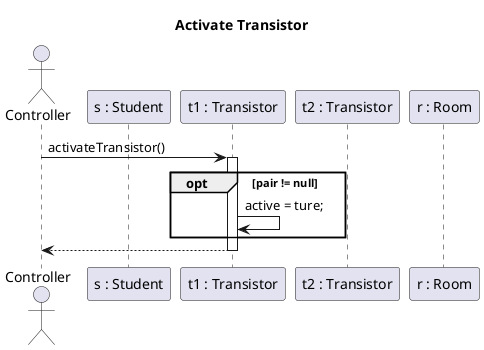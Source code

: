 @startuml activate_transistor
title Activate Transistor

actor Controller as c order 10
participant "t1 : Transistor" as Transistor order 30
participant "s : Student" as Student order 20
participant "t2 : Transistor" as Transistor2 order 40
participant "r : Room" as Room order 50

c -> Transistor : activateTransistor()
activate Transistor

opt pair != null
    Transistor -> Transistor : active = ture;
end

    c <-- Transistor
deactivate Transistor




@enduml
